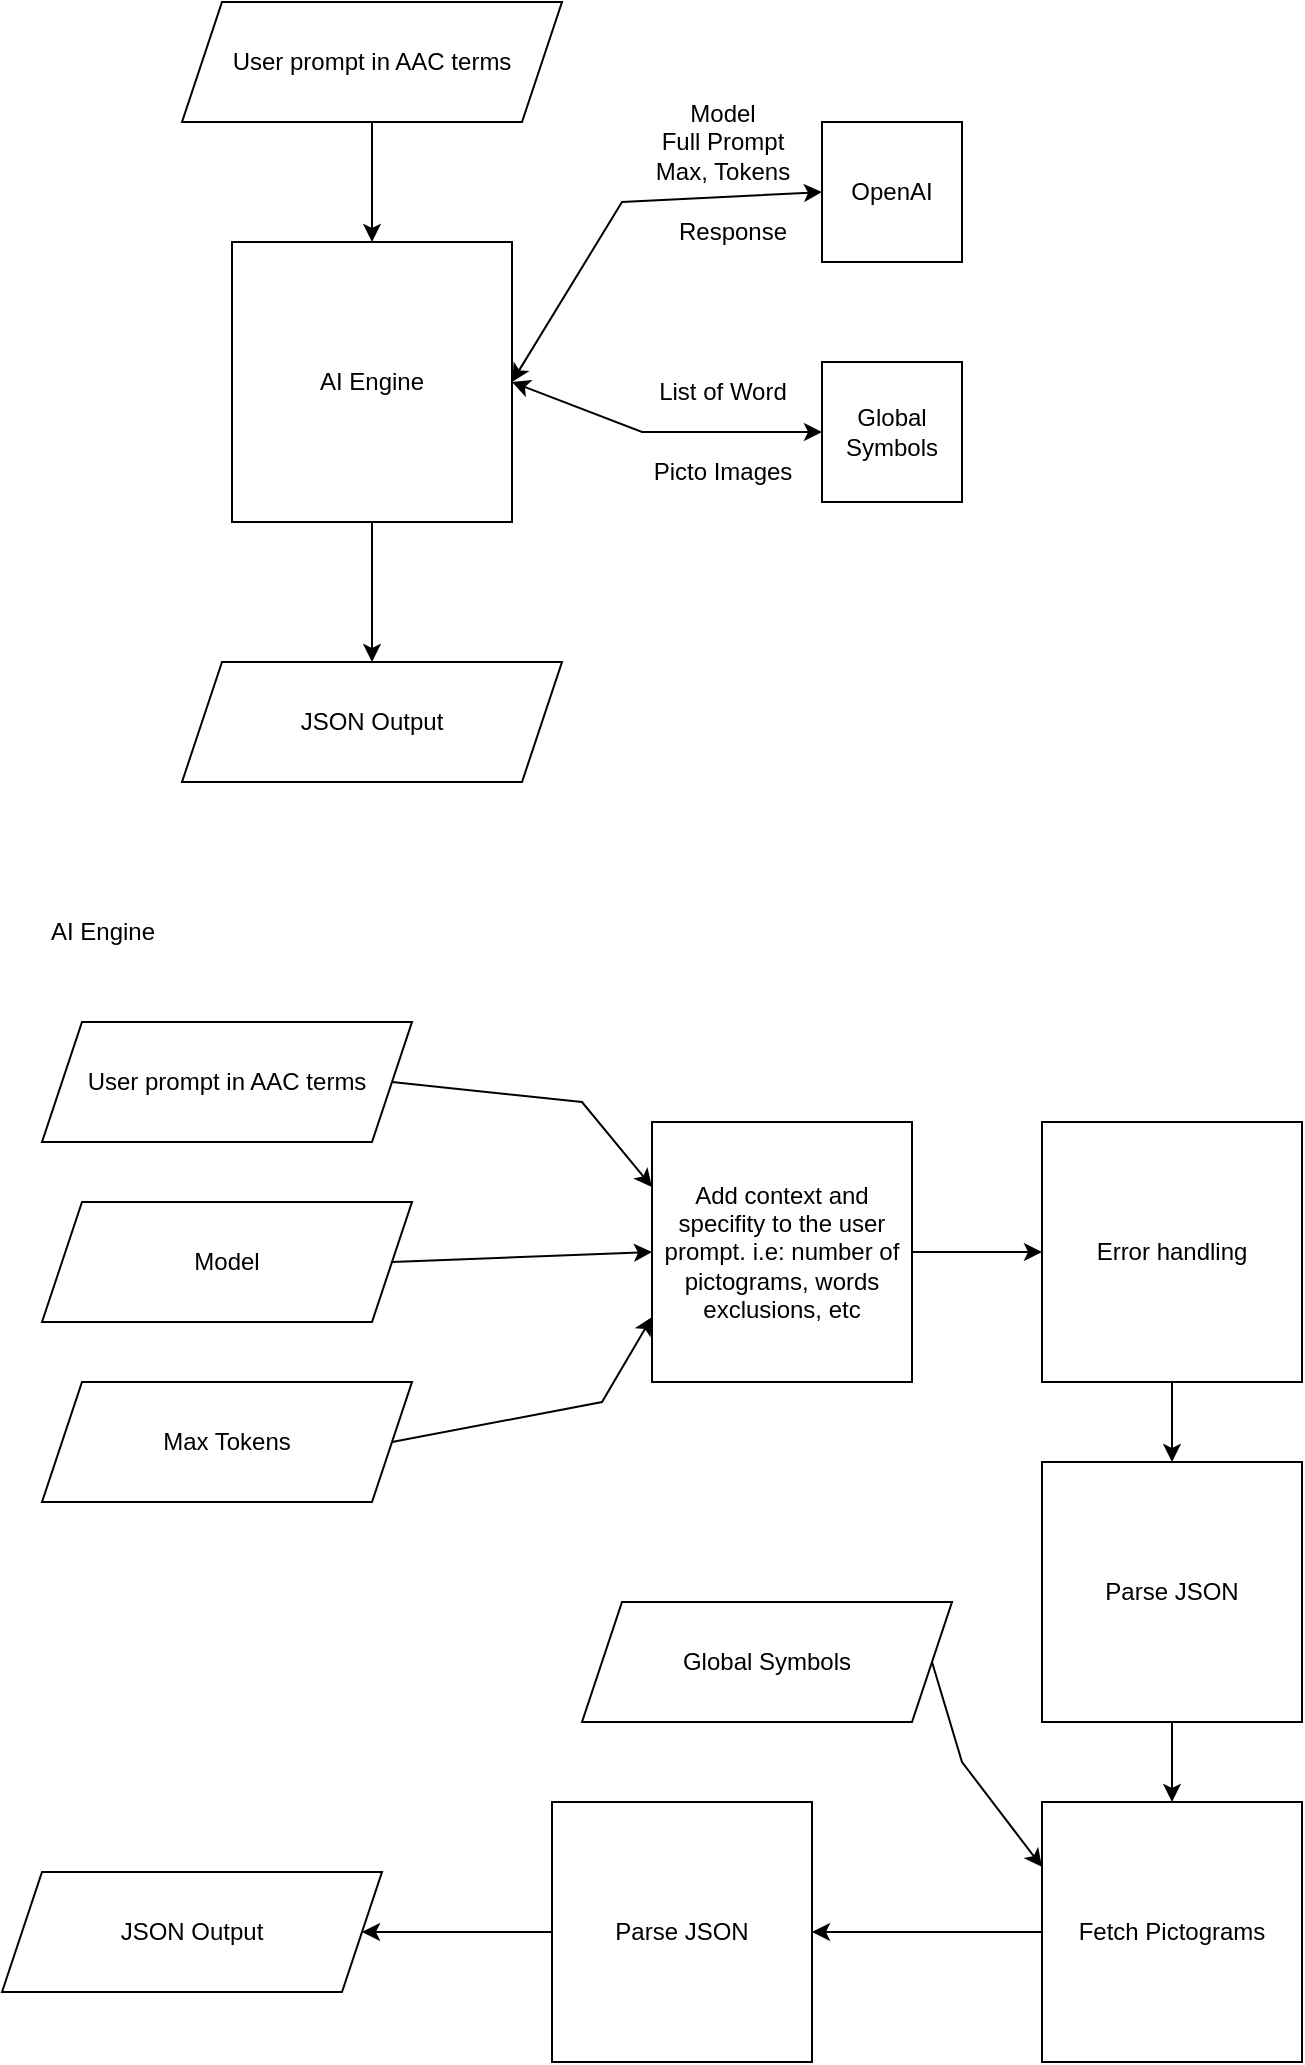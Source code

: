 <mxfile version="22.1.11" type="device">
  <diagram id="R2lEEEUBdFMjLlhIrx00" name="Page-1">
    <mxGraphModel dx="1434" dy="780" grid="1" gridSize="10" guides="1" tooltips="1" connect="1" arrows="1" fold="1" page="1" pageScale="1" pageWidth="850" pageHeight="1100" math="0" shadow="0" extFonts="Permanent Marker^https://fonts.googleapis.com/css?family=Permanent+Marker">
      <root>
        <mxCell id="0" />
        <mxCell id="1" parent="0" />
        <mxCell id="c4icf9OXhYZbjCXFVbX7-1" value="AI Engine" style="whiteSpace=wrap;html=1;aspect=fixed;" parent="1" vertex="1">
          <mxGeometry x="175" y="140" width="140" height="140" as="geometry" />
        </mxCell>
        <mxCell id="c4icf9OXhYZbjCXFVbX7-2" value="OpenAI" style="whiteSpace=wrap;html=1;aspect=fixed;" parent="1" vertex="1">
          <mxGeometry x="470" y="80" width="70" height="70" as="geometry" />
        </mxCell>
        <mxCell id="c4icf9OXhYZbjCXFVbX7-4" value="User prompt in AAC terms" style="shape=parallelogram;perimeter=parallelogramPerimeter;whiteSpace=wrap;html=1;fixedSize=1;" parent="1" vertex="1">
          <mxGeometry x="150" y="20" width="190" height="60" as="geometry" />
        </mxCell>
        <mxCell id="c4icf9OXhYZbjCXFVbX7-6" value="" style="endArrow=classic;html=1;rounded=0;" parent="1" target="c4icf9OXhYZbjCXFVbX7-1" edge="1">
          <mxGeometry width="50" height="50" relative="1" as="geometry">
            <mxPoint x="245" y="80" as="sourcePoint" />
            <mxPoint x="405" y="200" as="targetPoint" />
          </mxGeometry>
        </mxCell>
        <mxCell id="c4icf9OXhYZbjCXFVbX7-7" value="" style="endArrow=classic;startArrow=classic;html=1;rounded=0;exitX=1;exitY=0.5;exitDx=0;exitDy=0;entryX=0;entryY=0.5;entryDx=0;entryDy=0;" parent="1" source="c4icf9OXhYZbjCXFVbX7-1" target="c4icf9OXhYZbjCXFVbX7-2" edge="1">
          <mxGeometry width="50" height="50" relative="1" as="geometry">
            <mxPoint x="355" y="250" as="sourcePoint" />
            <mxPoint x="405" y="200" as="targetPoint" />
            <Array as="points">
              <mxPoint x="370" y="120" />
            </Array>
          </mxGeometry>
        </mxCell>
        <mxCell id="c4icf9OXhYZbjCXFVbX7-8" value="Model&lt;br&gt;Full Prompt&lt;br&gt;Max, Tokens" style="text;html=1;align=center;verticalAlign=middle;resizable=0;points=[];autosize=1;strokeColor=none;fillColor=none;" parent="1" vertex="1">
          <mxGeometry x="375" y="60" width="90" height="60" as="geometry" />
        </mxCell>
        <mxCell id="c4icf9OXhYZbjCXFVbX7-9" value="Response" style="text;html=1;align=center;verticalAlign=middle;resizable=0;points=[];autosize=1;strokeColor=none;fillColor=none;" parent="1" vertex="1">
          <mxGeometry x="385" y="120" width="80" height="30" as="geometry" />
        </mxCell>
        <mxCell id="c4icf9OXhYZbjCXFVbX7-10" value="" style="endArrow=classic;html=1;rounded=0;exitX=0.5;exitY=1;exitDx=0;exitDy=0;entryX=0.5;entryY=0;entryDx=0;entryDy=0;" parent="1" source="c4icf9OXhYZbjCXFVbX7-1" target="c4icf9OXhYZbjCXFVbX7-11" edge="1">
          <mxGeometry width="50" height="50" relative="1" as="geometry">
            <mxPoint x="355" y="250" as="sourcePoint" />
            <mxPoint x="245" y="390" as="targetPoint" />
          </mxGeometry>
        </mxCell>
        <mxCell id="c4icf9OXhYZbjCXFVbX7-11" value="JSON Output" style="shape=parallelogram;perimeter=parallelogramPerimeter;whiteSpace=wrap;html=1;fixedSize=1;" parent="1" vertex="1">
          <mxGeometry x="150" y="350" width="190" height="60" as="geometry" />
        </mxCell>
        <mxCell id="c4icf9OXhYZbjCXFVbX7-12" value="User prompt in AAC terms" style="shape=parallelogram;perimeter=parallelogramPerimeter;whiteSpace=wrap;html=1;fixedSize=1;" parent="1" vertex="1">
          <mxGeometry x="80" y="530" width="185" height="60" as="geometry" />
        </mxCell>
        <mxCell id="c4icf9OXhYZbjCXFVbX7-13" value="AI Engine" style="text;html=1;align=center;verticalAlign=middle;resizable=0;points=[];autosize=1;strokeColor=none;fillColor=none;" parent="1" vertex="1">
          <mxGeometry x="70" y="470" width="80" height="30" as="geometry" />
        </mxCell>
        <mxCell id="c4icf9OXhYZbjCXFVbX7-14" value="Add context and specifity to the user prompt. i.e: number of pictograms, words exclusions, etc" style="whiteSpace=wrap;html=1;aspect=fixed;" parent="1" vertex="1">
          <mxGeometry x="385" y="580" width="130" height="130" as="geometry" />
        </mxCell>
        <mxCell id="c4icf9OXhYZbjCXFVbX7-16" value="Model" style="shape=parallelogram;perimeter=parallelogramPerimeter;whiteSpace=wrap;html=1;fixedSize=1;" parent="1" vertex="1">
          <mxGeometry x="80" y="620" width="185" height="60" as="geometry" />
        </mxCell>
        <mxCell id="c4icf9OXhYZbjCXFVbX7-17" value="Max Tokens" style="shape=parallelogram;perimeter=parallelogramPerimeter;whiteSpace=wrap;html=1;fixedSize=1;" parent="1" vertex="1">
          <mxGeometry x="80" y="710" width="185" height="60" as="geometry" />
        </mxCell>
        <mxCell id="c4icf9OXhYZbjCXFVbX7-18" value="" style="endArrow=classic;html=1;rounded=0;exitX=1;exitY=0.5;exitDx=0;exitDy=0;entryX=0;entryY=0.25;entryDx=0;entryDy=0;" parent="1" source="c4icf9OXhYZbjCXFVbX7-12" target="c4icf9OXhYZbjCXFVbX7-14" edge="1">
          <mxGeometry width="50" height="50" relative="1" as="geometry">
            <mxPoint x="390" y="510" as="sourcePoint" />
            <mxPoint x="440" y="460" as="targetPoint" />
            <Array as="points">
              <mxPoint x="350" y="570" />
            </Array>
          </mxGeometry>
        </mxCell>
        <mxCell id="c4icf9OXhYZbjCXFVbX7-19" value="" style="endArrow=classic;html=1;rounded=0;exitX=1;exitY=0.5;exitDx=0;exitDy=0;entryX=0;entryY=0.5;entryDx=0;entryDy=0;" parent="1" source="c4icf9OXhYZbjCXFVbX7-16" target="c4icf9OXhYZbjCXFVbX7-14" edge="1">
          <mxGeometry width="50" height="50" relative="1" as="geometry">
            <mxPoint x="390" y="510" as="sourcePoint" />
            <mxPoint x="440" y="460" as="targetPoint" />
          </mxGeometry>
        </mxCell>
        <mxCell id="c4icf9OXhYZbjCXFVbX7-20" value="" style="endArrow=classic;html=1;rounded=0;exitX=1;exitY=0.5;exitDx=0;exitDy=0;entryX=0;entryY=0.75;entryDx=0;entryDy=0;" parent="1" source="c4icf9OXhYZbjCXFVbX7-17" target="c4icf9OXhYZbjCXFVbX7-14" edge="1">
          <mxGeometry width="50" height="50" relative="1" as="geometry">
            <mxPoint x="390" y="510" as="sourcePoint" />
            <mxPoint x="440" y="460" as="targetPoint" />
            <Array as="points">
              <mxPoint x="360" y="720" />
            </Array>
          </mxGeometry>
        </mxCell>
        <mxCell id="c4icf9OXhYZbjCXFVbX7-21" value="Parse JSON" style="whiteSpace=wrap;html=1;aspect=fixed;" parent="1" vertex="1">
          <mxGeometry x="580" y="750" width="130" height="130" as="geometry" />
        </mxCell>
        <mxCell id="c4icf9OXhYZbjCXFVbX7-23" value="Error handling" style="whiteSpace=wrap;html=1;aspect=fixed;" parent="1" vertex="1">
          <mxGeometry x="580" y="580" width="130" height="130" as="geometry" />
        </mxCell>
        <mxCell id="c4icf9OXhYZbjCXFVbX7-24" value="" style="endArrow=classic;html=1;rounded=0;exitX=1;exitY=0.5;exitDx=0;exitDy=0;entryX=0;entryY=0.5;entryDx=0;entryDy=0;" parent="1" source="c4icf9OXhYZbjCXFVbX7-14" target="c4icf9OXhYZbjCXFVbX7-23" edge="1">
          <mxGeometry width="50" height="50" relative="1" as="geometry">
            <mxPoint x="390" y="610" as="sourcePoint" />
            <mxPoint x="440" y="560" as="targetPoint" />
          </mxGeometry>
        </mxCell>
        <mxCell id="c4icf9OXhYZbjCXFVbX7-25" value="" style="endArrow=classic;html=1;rounded=0;exitX=0.5;exitY=1;exitDx=0;exitDy=0;entryX=0.5;entryY=0;entryDx=0;entryDy=0;" parent="1" source="c4icf9OXhYZbjCXFVbX7-23" target="c4icf9OXhYZbjCXFVbX7-21" edge="1">
          <mxGeometry width="50" height="50" relative="1" as="geometry">
            <mxPoint x="390" y="610" as="sourcePoint" />
            <mxPoint x="440" y="560" as="targetPoint" />
          </mxGeometry>
        </mxCell>
        <mxCell id="c4icf9OXhYZbjCXFVbX7-26" value="JSON Output" style="shape=parallelogram;perimeter=parallelogramPerimeter;whiteSpace=wrap;html=1;fixedSize=1;" parent="1" vertex="1">
          <mxGeometry x="60" y="955" width="190" height="60" as="geometry" />
        </mxCell>
        <mxCell id="c4icf9OXhYZbjCXFVbX7-27" value="" style="endArrow=classic;html=1;rounded=0;exitX=0.5;exitY=1;exitDx=0;exitDy=0;entryX=0.5;entryY=0;entryDx=0;entryDy=0;" parent="1" source="c4icf9OXhYZbjCXFVbX7-21" target="KhvxymEsoFg_Cb9MNuDF-5" edge="1">
          <mxGeometry width="50" height="50" relative="1" as="geometry">
            <mxPoint x="400" y="830" as="sourcePoint" />
            <mxPoint x="645" y="960" as="targetPoint" />
          </mxGeometry>
        </mxCell>
        <mxCell id="KhvxymEsoFg_Cb9MNuDF-1" value="Global Symbols" style="whiteSpace=wrap;html=1;aspect=fixed;" vertex="1" parent="1">
          <mxGeometry x="470" y="200" width="70" height="70" as="geometry" />
        </mxCell>
        <mxCell id="KhvxymEsoFg_Cb9MNuDF-2" value="" style="endArrow=classic;startArrow=classic;html=1;rounded=0;exitX=1;exitY=0.5;exitDx=0;exitDy=0;entryX=0;entryY=0.5;entryDx=0;entryDy=0;" edge="1" parent="1" source="c4icf9OXhYZbjCXFVbX7-1" target="KhvxymEsoFg_Cb9MNuDF-1">
          <mxGeometry width="50" height="50" relative="1" as="geometry">
            <mxPoint x="325" y="220" as="sourcePoint" />
            <mxPoint x="480" y="125" as="targetPoint" />
            <Array as="points">
              <mxPoint x="380" y="235" />
            </Array>
          </mxGeometry>
        </mxCell>
        <mxCell id="KhvxymEsoFg_Cb9MNuDF-3" value="List of Word" style="text;html=1;align=center;verticalAlign=middle;resizable=0;points=[];autosize=1;strokeColor=none;fillColor=none;" vertex="1" parent="1">
          <mxGeometry x="375" y="200" width="90" height="30" as="geometry" />
        </mxCell>
        <mxCell id="KhvxymEsoFg_Cb9MNuDF-4" value="Picto Images" style="text;html=1;align=center;verticalAlign=middle;resizable=0;points=[];autosize=1;strokeColor=none;fillColor=none;" vertex="1" parent="1">
          <mxGeometry x="375" y="240" width="90" height="30" as="geometry" />
        </mxCell>
        <mxCell id="KhvxymEsoFg_Cb9MNuDF-5" value="Fetch Pictograms" style="whiteSpace=wrap;html=1;aspect=fixed;" vertex="1" parent="1">
          <mxGeometry x="580" y="920" width="130" height="130" as="geometry" />
        </mxCell>
        <mxCell id="KhvxymEsoFg_Cb9MNuDF-6" value="Global Symbols" style="shape=parallelogram;perimeter=parallelogramPerimeter;whiteSpace=wrap;html=1;fixedSize=1;" vertex="1" parent="1">
          <mxGeometry x="350" y="820" width="185" height="60" as="geometry" />
        </mxCell>
        <mxCell id="KhvxymEsoFg_Cb9MNuDF-7" value="" style="endArrow=classic;html=1;rounded=0;exitX=1;exitY=0.5;exitDx=0;exitDy=0;entryX=0;entryY=0.25;entryDx=0;entryDy=0;" edge="1" source="KhvxymEsoFg_Cb9MNuDF-6" parent="1" target="KhvxymEsoFg_Cb9MNuDF-5">
          <mxGeometry width="50" height="50" relative="1" as="geometry">
            <mxPoint x="545" y="702" as="sourcePoint" />
            <mxPoint x="560" y="960" as="targetPoint" />
            <Array as="points">
              <mxPoint x="540" y="900" />
            </Array>
          </mxGeometry>
        </mxCell>
        <mxCell id="KhvxymEsoFg_Cb9MNuDF-8" value="Parse JSON" style="whiteSpace=wrap;html=1;aspect=fixed;" vertex="1" parent="1">
          <mxGeometry x="335" y="920" width="130" height="130" as="geometry" />
        </mxCell>
        <mxCell id="KhvxymEsoFg_Cb9MNuDF-9" value="" style="endArrow=classic;html=1;rounded=0;exitX=0;exitY=0.5;exitDx=0;exitDy=0;entryX=1;entryY=0.5;entryDx=0;entryDy=0;" edge="1" parent="1" source="KhvxymEsoFg_Cb9MNuDF-5" target="KhvxymEsoFg_Cb9MNuDF-8">
          <mxGeometry width="50" height="50" relative="1" as="geometry">
            <mxPoint x="655" y="890" as="sourcePoint" />
            <mxPoint x="655" y="930" as="targetPoint" />
          </mxGeometry>
        </mxCell>
        <mxCell id="KhvxymEsoFg_Cb9MNuDF-10" value="" style="endArrow=classic;html=1;rounded=0;exitX=0;exitY=0.5;exitDx=0;exitDy=0;entryX=1;entryY=0.5;entryDx=0;entryDy=0;" edge="1" parent="1" source="KhvxymEsoFg_Cb9MNuDF-8" target="c4icf9OXhYZbjCXFVbX7-26">
          <mxGeometry width="50" height="50" relative="1" as="geometry">
            <mxPoint x="590" y="995" as="sourcePoint" />
            <mxPoint x="475" y="995" as="targetPoint" />
          </mxGeometry>
        </mxCell>
      </root>
    </mxGraphModel>
  </diagram>
</mxfile>
